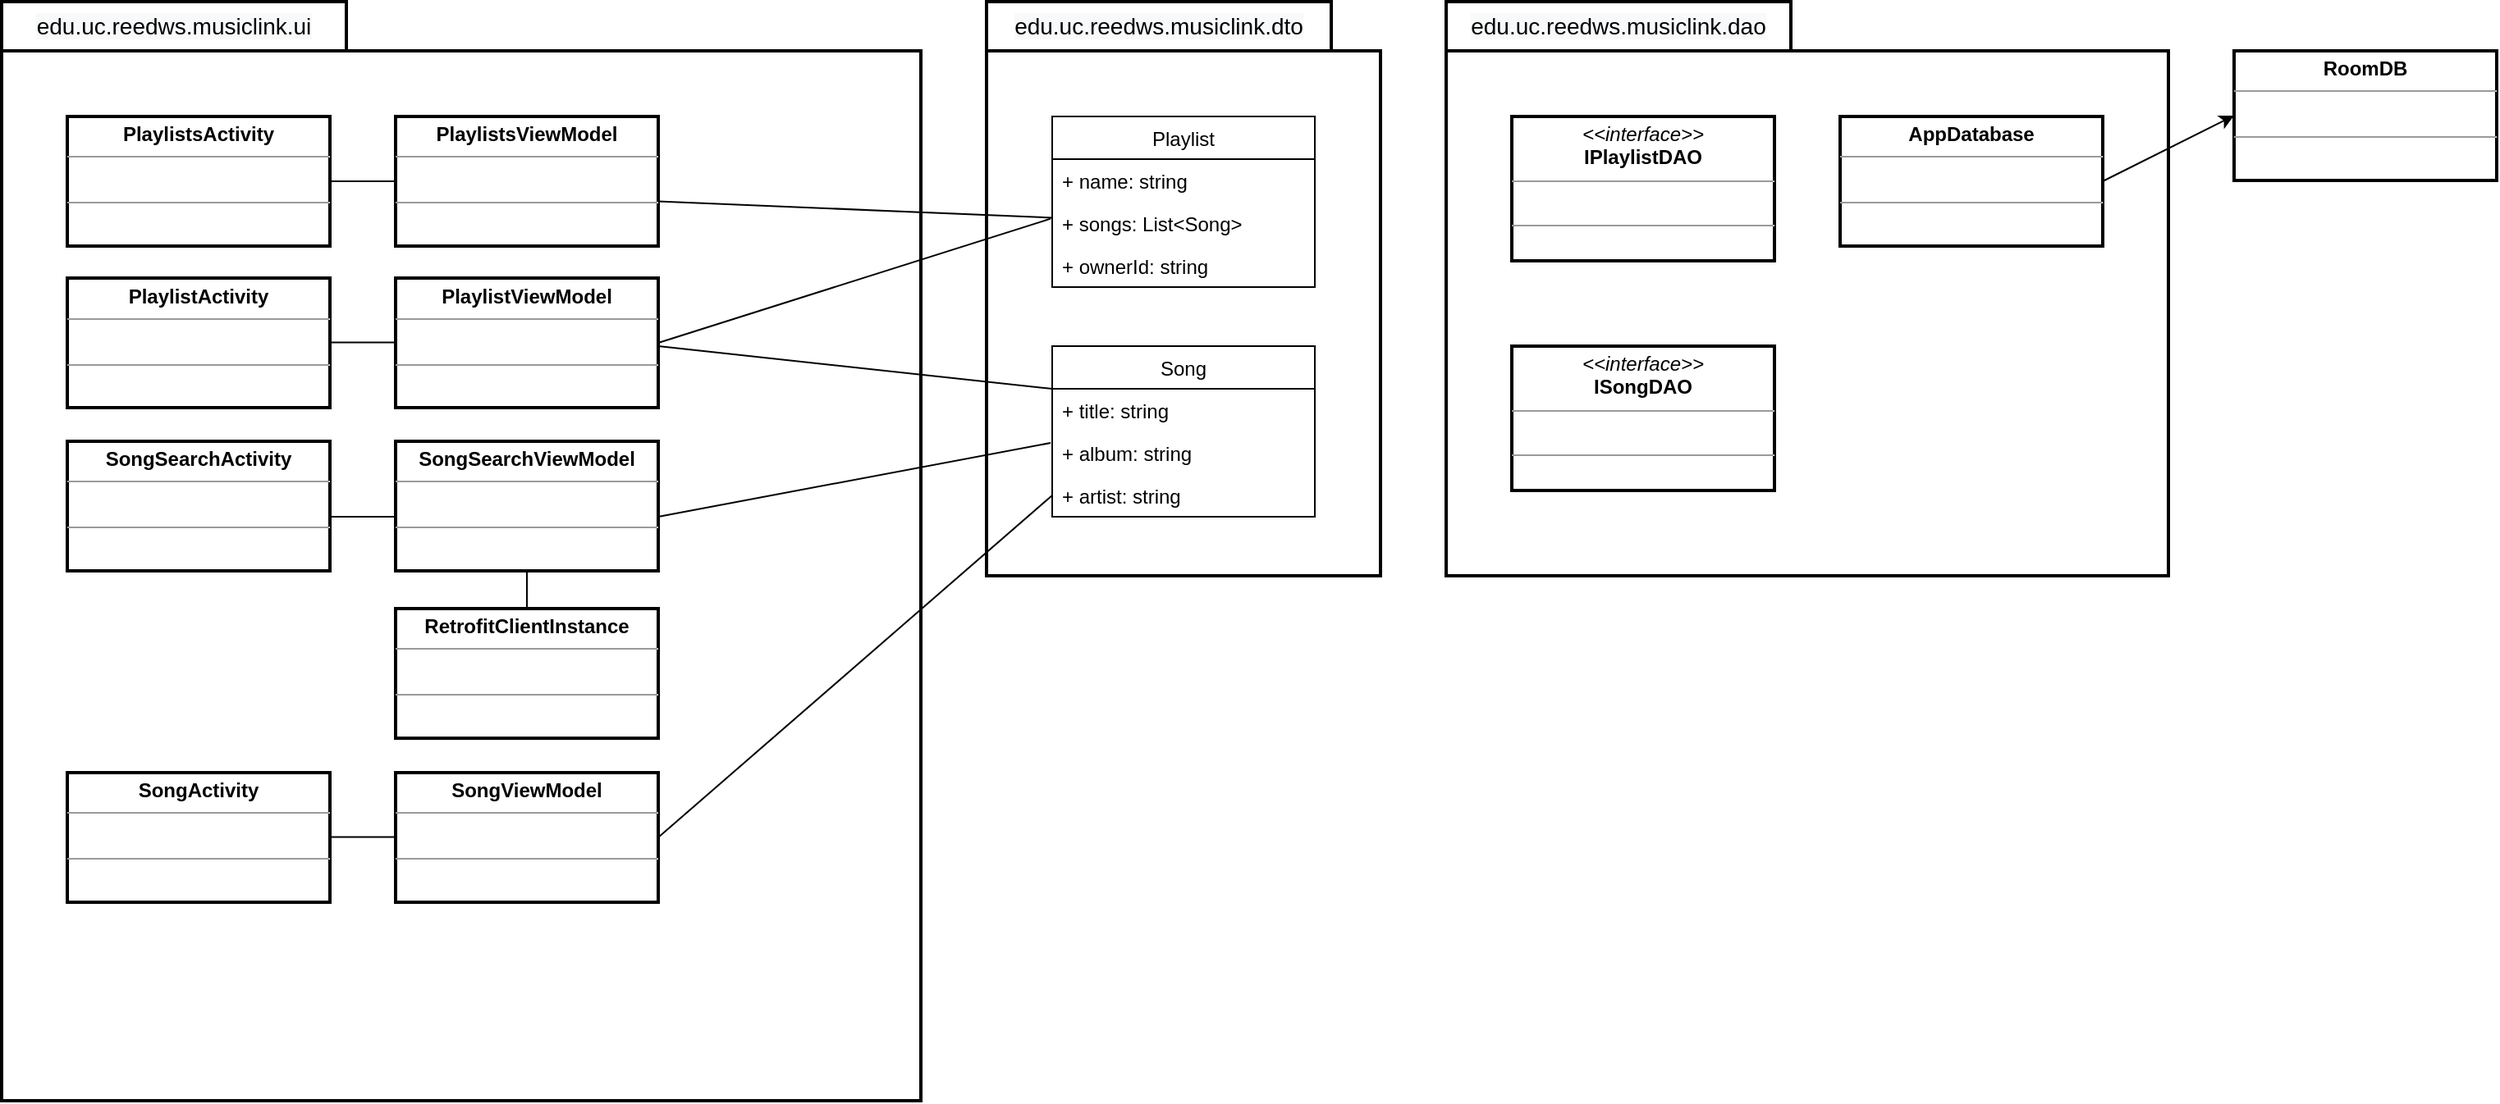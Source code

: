 <mxfile version="13.0.7" type="device"><diagram id="Kc6-xMne0WyWj5PjKilN" name="Page-1"><mxGraphModel dx="2728" dy="905" grid="1" gridSize="10" guides="1" tooltips="1" connect="1" arrows="1" fold="1" page="1" pageScale="1" pageWidth="850" pageHeight="1100" math="0" shadow="0"><root><mxCell id="0"/><mxCell id="1" parent="0"/><mxCell id="8ycSNletOnYKhlWW3-_c-14" value="" style="group" vertex="1" connectable="0" parent="1"><mxGeometry x="360" y="130" width="240" height="350" as="geometry"/></mxCell><mxCell id="8ycSNletOnYKhlWW3-_c-13" value="" style="rounded=0;whiteSpace=wrap;html=1;strokeWidth=2;fillColor=none;gradientColor=none;" vertex="1" parent="8ycSNletOnYKhlWW3-_c-14"><mxGeometry y="30" width="240" height="320" as="geometry"/></mxCell><mxCell id="8ycSNletOnYKhlWW3-_c-12" value="&lt;span style=&quot;color: rgb(0 , 0 , 0) ; font-family: &amp;#34;helvetica&amp;#34; ; font-size: 14px ; font-style: normal ; font-weight: 400 ; letter-spacing: normal ; text-align: center ; text-indent: 0px ; text-transform: none ; word-spacing: 0px ; background-color: rgb(248 , 249 , 250) ; float: none ; display: inline&quot;&gt;edu.uc.reedws.musiclink.dto&lt;br&gt;&lt;/span&gt;" style="rounded=0;whiteSpace=wrap;html=1;strokeWidth=2;fillColor=none;gradientColor=none;" vertex="1" parent="8ycSNletOnYKhlWW3-_c-14"><mxGeometry width="210" height="30" as="geometry"/></mxCell><mxCell id="8ycSNletOnYKhlWW3-_c-15" value="" style="group" vertex="1" connectable="0" parent="1"><mxGeometry x="640" y="130" width="440" height="350" as="geometry"/></mxCell><mxCell id="8ycSNletOnYKhlWW3-_c-16" value="" style="rounded=0;whiteSpace=wrap;html=1;strokeWidth=2;fillColor=none;gradientColor=none;" vertex="1" parent="8ycSNletOnYKhlWW3-_c-15"><mxGeometry y="30" width="440" height="320" as="geometry"/></mxCell><mxCell id="8ycSNletOnYKhlWW3-_c-17" value="&lt;span style=&quot;color: rgb(0 , 0 , 0) ; font-family: &amp;#34;helvetica&amp;#34; ; font-size: 14px ; font-style: normal ; font-weight: 400 ; letter-spacing: normal ; text-align: center ; text-indent: 0px ; text-transform: none ; word-spacing: 0px ; background-color: rgb(248 , 249 , 250) ; float: none ; display: inline&quot;&gt;edu.uc.reedws.musiclink.dao&lt;br&gt;&lt;/span&gt;" style="rounded=0;whiteSpace=wrap;html=1;strokeWidth=2;fillColor=none;gradientColor=none;" vertex="1" parent="8ycSNletOnYKhlWW3-_c-15"><mxGeometry width="210" height="30" as="geometry"/></mxCell><mxCell id="8ycSNletOnYKhlWW3-_c-19" value="&lt;p style=&quot;margin: 0px ; margin-top: 4px ; text-align: center&quot;&gt;&lt;i&gt;&amp;lt;&amp;lt;interface&amp;gt;&amp;gt;&lt;/i&gt;&lt;br&gt;&lt;b&gt;IPlaylistDAO&lt;/b&gt;&lt;/p&gt;&lt;hr size=&quot;1&quot;&gt;&lt;p style=&quot;margin: 0px ; margin-left: 4px&quot;&gt;&lt;br&gt;&lt;/p&gt;&lt;hr size=&quot;1&quot;&gt;&lt;p style=&quot;margin: 0px ; margin-left: 4px&quot;&gt;&lt;br&gt;&lt;/p&gt;" style="verticalAlign=top;align=left;overflow=fill;fontSize=12;fontFamily=Helvetica;html=1;strokeWidth=2;fillColor=none;gradientColor=none;" vertex="1" parent="8ycSNletOnYKhlWW3-_c-15"><mxGeometry x="40" y="70" width="160" height="88" as="geometry"/></mxCell><mxCell id="8ycSNletOnYKhlWW3-_c-21" value="&lt;p style=&quot;margin: 0px ; margin-top: 4px ; text-align: center&quot;&gt;&lt;i&gt;&amp;lt;&amp;lt;interface&amp;gt;&amp;gt;&lt;/i&gt;&lt;br&gt;&lt;b&gt;ISongDAO&lt;/b&gt;&lt;/p&gt;&lt;hr size=&quot;1&quot;&gt;&lt;p style=&quot;margin: 0px ; margin-left: 4px&quot;&gt;&lt;br&gt;&lt;/p&gt;&lt;hr size=&quot;1&quot;&gt;&lt;p style=&quot;margin: 0px ; margin-left: 4px&quot;&gt;&lt;br&gt;&lt;/p&gt;" style="verticalAlign=top;align=left;overflow=fill;fontSize=12;fontFamily=Helvetica;html=1;strokeWidth=2;fillColor=none;gradientColor=none;" vertex="1" parent="8ycSNletOnYKhlWW3-_c-15"><mxGeometry x="40" y="210" width="160" height="88" as="geometry"/></mxCell><mxCell id="8ycSNletOnYKhlWW3-_c-22" value="&lt;p style=&quot;margin: 0px ; margin-top: 4px ; text-align: center&quot;&gt;&lt;b&gt;AppDatabase&lt;/b&gt;&lt;/p&gt;&lt;hr size=&quot;1&quot;&gt;&lt;p style=&quot;margin: 0px ; margin-left: 4px&quot;&gt;&lt;br&gt;&lt;/p&gt;&lt;hr size=&quot;1&quot;&gt;&lt;p style=&quot;margin: 0px ; margin-left: 4px&quot;&gt;&lt;br&gt;&lt;/p&gt;" style="verticalAlign=top;align=left;overflow=fill;fontSize=12;fontFamily=Helvetica;html=1;strokeWidth=2;fillColor=none;gradientColor=none;" vertex="1" parent="8ycSNletOnYKhlWW3-_c-15"><mxGeometry x="240" y="70" width="160" height="79" as="geometry"/></mxCell><mxCell id="8ycSNletOnYKhlWW3-_c-23" value="&lt;p style=&quot;margin: 0px ; margin-top: 4px ; text-align: center&quot;&gt;&lt;b&gt;RoomDB&lt;/b&gt;&lt;/p&gt;&lt;hr size=&quot;1&quot;&gt;&lt;p style=&quot;margin: 0px ; margin-left: 4px&quot;&gt;&lt;br&gt;&lt;/p&gt;&lt;hr size=&quot;1&quot;&gt;&lt;p style=&quot;margin: 0px ; margin-left: 4px&quot;&gt;&lt;br&gt;&lt;/p&gt;" style="verticalAlign=top;align=left;overflow=fill;fontSize=12;fontFamily=Helvetica;html=1;strokeWidth=2;fillColor=none;gradientColor=none;" vertex="1" parent="1"><mxGeometry x="1120" y="160" width="160" height="79" as="geometry"/></mxCell><mxCell id="8ycSNletOnYKhlWW3-_c-5" value="Playlist" style="swimlane;fontStyle=0;childLayout=stackLayout;horizontal=1;startSize=26;fillColor=none;horizontalStack=0;resizeParent=1;resizeParentMax=0;resizeLast=0;collapsible=1;marginBottom=0;" vertex="1" parent="1"><mxGeometry x="400" y="200" width="160" height="104" as="geometry"/></mxCell><mxCell id="8ycSNletOnYKhlWW3-_c-7" value="+ name: string" style="text;strokeColor=none;fillColor=none;align=left;verticalAlign=top;spacingLeft=4;spacingRight=4;overflow=hidden;rotatable=0;points=[[0,0.5],[1,0.5]];portConstraint=eastwest;" vertex="1" parent="8ycSNletOnYKhlWW3-_c-5"><mxGeometry y="26" width="160" height="26" as="geometry"/></mxCell><mxCell id="8ycSNletOnYKhlWW3-_c-6" value="+ songs: List&lt;Song&gt;" style="text;strokeColor=none;fillColor=none;align=left;verticalAlign=top;spacingLeft=4;spacingRight=4;overflow=hidden;rotatable=0;points=[[0,0.5],[1,0.5]];portConstraint=eastwest;" vertex="1" parent="8ycSNletOnYKhlWW3-_c-5"><mxGeometry y="52" width="160" height="26" as="geometry"/></mxCell><mxCell id="8ycSNletOnYKhlWW3-_c-8" value="+ ownerId: string" style="text;strokeColor=none;fillColor=none;align=left;verticalAlign=top;spacingLeft=4;spacingRight=4;overflow=hidden;rotatable=0;points=[[0,0.5],[1,0.5]];portConstraint=eastwest;" vertex="1" parent="8ycSNletOnYKhlWW3-_c-5"><mxGeometry y="78" width="160" height="26" as="geometry"/></mxCell><mxCell id="8ycSNletOnYKhlWW3-_c-1" value="Song" style="swimlane;fontStyle=0;childLayout=stackLayout;horizontal=1;startSize=26;fillColor=none;horizontalStack=0;resizeParent=1;resizeParentMax=0;resizeLast=0;collapsible=1;marginBottom=0;" vertex="1" parent="1"><mxGeometry x="400" y="340" width="160" height="104" as="geometry"><mxRectangle x="260" y="270" width="90" height="26" as="alternateBounds"/></mxGeometry></mxCell><mxCell id="8ycSNletOnYKhlWW3-_c-2" value="+ title: string" style="text;strokeColor=none;fillColor=none;align=left;verticalAlign=top;spacingLeft=4;spacingRight=4;overflow=hidden;rotatable=0;points=[[0,0.5],[1,0.5]];portConstraint=eastwest;" vertex="1" parent="8ycSNletOnYKhlWW3-_c-1"><mxGeometry y="26" width="160" height="26" as="geometry"/></mxCell><mxCell id="8ycSNletOnYKhlWW3-_c-3" value="+ album: string" style="text;strokeColor=none;fillColor=none;align=left;verticalAlign=top;spacingLeft=4;spacingRight=4;overflow=hidden;rotatable=0;points=[[0,0.5],[1,0.5]];portConstraint=eastwest;" vertex="1" parent="8ycSNletOnYKhlWW3-_c-1"><mxGeometry y="52" width="160" height="26" as="geometry"/></mxCell><mxCell id="8ycSNletOnYKhlWW3-_c-4" value="+ artist: string" style="text;strokeColor=none;fillColor=none;align=left;verticalAlign=top;spacingLeft=4;spacingRight=4;overflow=hidden;rotatable=0;points=[[0,0.5],[1,0.5]];portConstraint=eastwest;" vertex="1" parent="8ycSNletOnYKhlWW3-_c-1"><mxGeometry y="78" width="160" height="26" as="geometry"/></mxCell><mxCell id="8ycSNletOnYKhlWW3-_c-33" value="" style="rounded=0;whiteSpace=wrap;html=1;strokeWidth=2;fillColor=none;gradientColor=none;" vertex="1" parent="1"><mxGeometry x="-240" y="160" width="560" height="640" as="geometry"/></mxCell><mxCell id="8ycSNletOnYKhlWW3-_c-34" value="&lt;span style=&quot;color: rgb(0 , 0 , 0) ; font-family: &amp;#34;helvetica&amp;#34; ; font-size: 14px ; font-style: normal ; font-weight: 400 ; letter-spacing: normal ; text-align: center ; text-indent: 0px ; text-transform: none ; word-spacing: 0px ; background-color: rgb(248 , 249 , 250) ; float: none ; display: inline&quot;&gt;edu.uc.reedws.musiclink.ui&lt;br&gt;&lt;/span&gt;" style="rounded=0;whiteSpace=wrap;html=1;strokeWidth=2;fillColor=none;gradientColor=none;" vertex="1" parent="1"><mxGeometry x="-240" y="130" width="210" height="30" as="geometry"/></mxCell><mxCell id="8ycSNletOnYKhlWW3-_c-41" value="&lt;p style=&quot;margin: 0px ; margin-top: 4px ; text-align: center&quot;&gt;&lt;b&gt;Playlists&lt;/b&gt;&lt;b&gt;ViewModel&lt;/b&gt;&lt;/p&gt;&lt;hr size=&quot;1&quot;&gt;&lt;p style=&quot;margin: 0px ; margin-left: 4px&quot;&gt;&lt;br&gt;&lt;/p&gt;&lt;hr size=&quot;1&quot;&gt;&lt;p style=&quot;margin: 0px ; margin-left: 4px&quot;&gt;&lt;br&gt;&lt;/p&gt;" style="verticalAlign=top;align=left;overflow=fill;fontSize=12;fontFamily=Helvetica;html=1;strokeWidth=2;fillColor=none;gradientColor=none;" vertex="1" parent="1"><mxGeometry y="200" width="160" height="79" as="geometry"/></mxCell><mxCell id="8ycSNletOnYKhlWW3-_c-42" value="&lt;p style=&quot;margin: 0px ; margin-top: 4px ; text-align: center&quot;&gt;&lt;b&gt;PlaylistsActivity&lt;/b&gt;&lt;/p&gt;&lt;hr size=&quot;1&quot;&gt;&lt;p style=&quot;margin: 0px ; margin-left: 4px&quot;&gt;&lt;br&gt;&lt;/p&gt;&lt;hr size=&quot;1&quot;&gt;&lt;p style=&quot;margin: 0px ; margin-left: 4px&quot;&gt;&lt;br&gt;&lt;/p&gt;" style="verticalAlign=top;align=left;overflow=fill;fontSize=12;fontFamily=Helvetica;html=1;strokeWidth=2;fillColor=none;gradientColor=none;" vertex="1" parent="1"><mxGeometry x="-200" y="200" width="160" height="79" as="geometry"/></mxCell><mxCell id="8ycSNletOnYKhlWW3-_c-45" value="&lt;p style=&quot;margin: 0px ; margin-top: 4px ; text-align: center&quot;&gt;&lt;b&gt;RetrofitClientInstance&lt;/b&gt;&lt;/p&gt;&lt;hr size=&quot;1&quot;&gt;&lt;p style=&quot;margin: 0px ; margin-left: 4px&quot;&gt;&lt;br&gt;&lt;/p&gt;&lt;hr size=&quot;1&quot;&gt;&lt;p style=&quot;margin: 0px ; margin-left: 4px&quot;&gt;&lt;br&gt;&lt;/p&gt;" style="verticalAlign=top;align=left;overflow=fill;fontSize=12;fontFamily=Helvetica;html=1;strokeWidth=2;fillColor=none;gradientColor=none;" vertex="1" parent="1"><mxGeometry y="500" width="160" height="79" as="geometry"/></mxCell><mxCell id="8ycSNletOnYKhlWW3-_c-46" value="&lt;p style=&quot;margin: 0px ; margin-top: 4px ; text-align: center&quot;&gt;&lt;b&gt;PlaylistActivity&lt;/b&gt;&lt;/p&gt;&lt;hr size=&quot;1&quot;&gt;&lt;p style=&quot;margin: 0px ; margin-left: 4px&quot;&gt;&lt;br&gt;&lt;/p&gt;&lt;hr size=&quot;1&quot;&gt;&lt;p style=&quot;margin: 0px ; margin-left: 4px&quot;&gt;&lt;br&gt;&lt;/p&gt;" style="verticalAlign=top;align=left;overflow=fill;fontSize=12;fontFamily=Helvetica;html=1;strokeWidth=2;fillColor=none;gradientColor=none;" vertex="1" parent="1"><mxGeometry x="-200" y="298.5" width="160" height="79" as="geometry"/></mxCell><mxCell id="8ycSNletOnYKhlWW3-_c-47" value="&lt;p style=&quot;margin: 0px ; margin-top: 4px ; text-align: center&quot;&gt;&lt;b&gt;Playlist&lt;/b&gt;&lt;b&gt;ViewModel&lt;/b&gt;&lt;/p&gt;&lt;hr size=&quot;1&quot;&gt;&lt;p style=&quot;margin: 0px ; margin-left: 4px&quot;&gt;&lt;br&gt;&lt;/p&gt;&lt;hr size=&quot;1&quot;&gt;&lt;p style=&quot;margin: 0px ; margin-left: 4px&quot;&gt;&lt;br&gt;&lt;/p&gt;" style="verticalAlign=top;align=left;overflow=fill;fontSize=12;fontFamily=Helvetica;html=1;strokeWidth=2;fillColor=none;gradientColor=none;" vertex="1" parent="1"><mxGeometry y="298.5" width="160" height="79" as="geometry"/></mxCell><mxCell id="8ycSNletOnYKhlWW3-_c-48" value="&lt;p style=&quot;margin: 0px ; margin-top: 4px ; text-align: center&quot;&gt;&lt;b&gt;SongSearchActivity&lt;/b&gt;&lt;/p&gt;&lt;hr size=&quot;1&quot;&gt;&lt;p style=&quot;margin: 0px ; margin-left: 4px&quot;&gt;&lt;br&gt;&lt;/p&gt;&lt;hr size=&quot;1&quot;&gt;&lt;p style=&quot;margin: 0px ; margin-left: 4px&quot;&gt;&lt;br&gt;&lt;/p&gt;" style="verticalAlign=top;align=left;overflow=fill;fontSize=12;fontFamily=Helvetica;html=1;strokeWidth=2;fillColor=none;gradientColor=none;" vertex="1" parent="1"><mxGeometry x="-200" y="398" width="160" height="79" as="geometry"/></mxCell><mxCell id="8ycSNletOnYKhlWW3-_c-49" value="&lt;p style=&quot;margin: 0px ; margin-top: 4px ; text-align: center&quot;&gt;&lt;b&gt;SongSearch&lt;/b&gt;&lt;b&gt;ViewModel&lt;/b&gt;&lt;/p&gt;&lt;hr size=&quot;1&quot;&gt;&lt;p style=&quot;margin: 0px ; margin-left: 4px&quot;&gt;&lt;br&gt;&lt;/p&gt;&lt;hr size=&quot;1&quot;&gt;&lt;p style=&quot;margin: 0px ; margin-left: 4px&quot;&gt;&lt;br&gt;&lt;/p&gt;" style="verticalAlign=top;align=left;overflow=fill;fontSize=12;fontFamily=Helvetica;html=1;strokeWidth=2;fillColor=none;gradientColor=none;" vertex="1" parent="1"><mxGeometry y="398" width="160" height="79" as="geometry"/></mxCell><mxCell id="8ycSNletOnYKhlWW3-_c-50" value="&lt;p style=&quot;margin: 0px ; margin-top: 4px ; text-align: center&quot;&gt;&lt;b&gt;SongActivity&lt;/b&gt;&lt;/p&gt;&lt;hr size=&quot;1&quot;&gt;&lt;p style=&quot;margin: 0px ; margin-left: 4px&quot;&gt;&lt;br&gt;&lt;/p&gt;&lt;hr size=&quot;1&quot;&gt;&lt;p style=&quot;margin: 0px ; margin-left: 4px&quot;&gt;&lt;br&gt;&lt;/p&gt;" style="verticalAlign=top;align=left;overflow=fill;fontSize=12;fontFamily=Helvetica;html=1;strokeWidth=2;fillColor=none;gradientColor=none;" vertex="1" parent="1"><mxGeometry x="-200" y="600" width="160" height="79" as="geometry"/></mxCell><mxCell id="8ycSNletOnYKhlWW3-_c-51" value="&lt;p style=&quot;margin: 0px ; margin-top: 4px ; text-align: center&quot;&gt;&lt;b&gt;Song&lt;/b&gt;&lt;b&gt;ViewModel&lt;/b&gt;&lt;/p&gt;&lt;hr size=&quot;1&quot;&gt;&lt;p style=&quot;margin: 0px ; margin-left: 4px&quot;&gt;&lt;br&gt;&lt;/p&gt;&lt;hr size=&quot;1&quot;&gt;&lt;p style=&quot;margin: 0px ; margin-left: 4px&quot;&gt;&lt;br&gt;&lt;/p&gt;" style="verticalAlign=top;align=left;overflow=fill;fontSize=12;fontFamily=Helvetica;html=1;strokeWidth=2;fillColor=none;gradientColor=none;" vertex="1" parent="1"><mxGeometry y="600" width="160" height="79" as="geometry"/></mxCell><mxCell id="8ycSNletOnYKhlWW3-_c-56" value="" style="endArrow=none;html=1;entryX=1;entryY=0.5;entryDx=0;entryDy=0;exitX=0;exitY=0.5;exitDx=0;exitDy=0;" edge="1" parent="1" source="8ycSNletOnYKhlWW3-_c-41" target="8ycSNletOnYKhlWW3-_c-42"><mxGeometry width="50" height="50" relative="1" as="geometry"><mxPoint x="150" y="400" as="sourcePoint"/><mxPoint x="200" y="350" as="targetPoint"/></mxGeometry></mxCell><mxCell id="8ycSNletOnYKhlWW3-_c-57" value="" style="endArrow=none;html=1;entryX=1;entryY=0.5;entryDx=0;entryDy=0;exitX=0;exitY=0.5;exitDx=0;exitDy=0;" edge="1" parent="1"><mxGeometry width="50" height="50" relative="1" as="geometry"><mxPoint y="337.76" as="sourcePoint"/><mxPoint x="-40" y="337.76" as="targetPoint"/></mxGeometry></mxCell><mxCell id="8ycSNletOnYKhlWW3-_c-58" value="" style="endArrow=none;html=1;entryX=1;entryY=0.5;entryDx=0;entryDy=0;exitX=0;exitY=0.5;exitDx=0;exitDy=0;" edge="1" parent="1"><mxGeometry width="50" height="50" relative="1" as="geometry"><mxPoint y="444.0" as="sourcePoint"/><mxPoint x="-40" y="444.0" as="targetPoint"/></mxGeometry></mxCell><mxCell id="8ycSNletOnYKhlWW3-_c-59" value="" style="endArrow=none;html=1;entryX=1;entryY=0.5;entryDx=0;entryDy=0;exitX=0;exitY=0.5;exitDx=0;exitDy=0;" edge="1" parent="1"><mxGeometry width="50" height="50" relative="1" as="geometry"><mxPoint y="639.26" as="sourcePoint"/><mxPoint x="-40" y="639.26" as="targetPoint"/></mxGeometry></mxCell><mxCell id="8ycSNletOnYKhlWW3-_c-60" value="" style="endArrow=none;html=1;entryX=0.5;entryY=1;entryDx=0;entryDy=0;exitX=0.5;exitY=0;exitDx=0;exitDy=0;" edge="1" parent="1" source="8ycSNletOnYKhlWW3-_c-45" target="8ycSNletOnYKhlWW3-_c-49"><mxGeometry width="50" height="50" relative="1" as="geometry"><mxPoint x="10" y="649.26" as="sourcePoint"/><mxPoint x="-30" y="649.26" as="targetPoint"/></mxGeometry></mxCell><mxCell id="8ycSNletOnYKhlWW3-_c-61" value="" style="endArrow=none;html=1;entryX=1;entryY=0.5;entryDx=0;entryDy=0;" edge="1" parent="1" source="8ycSNletOnYKhlWW3-_c-6"><mxGeometry width="50" height="50" relative="1" as="geometry"><mxPoint x="200" y="251.76" as="sourcePoint"/><mxPoint x="160" y="251.76" as="targetPoint"/></mxGeometry></mxCell><mxCell id="8ycSNletOnYKhlWW3-_c-62" value="" style="endArrow=none;html=1;entryX=1;entryY=0.5;entryDx=0;entryDy=0;exitX=-0.006;exitY=0.397;exitDx=0;exitDy=0;exitPerimeter=0;" edge="1" parent="1" source="8ycSNletOnYKhlWW3-_c-6" target="8ycSNletOnYKhlWW3-_c-47"><mxGeometry width="50" height="50" relative="1" as="geometry"><mxPoint x="410" y="271.69" as="sourcePoint"/><mxPoint x="170" y="261.76" as="targetPoint"/></mxGeometry></mxCell><mxCell id="8ycSNletOnYKhlWW3-_c-63" value="" style="endArrow=none;html=1;entryX=1;entryY=0.5;entryDx=0;entryDy=0;exitX=-0.006;exitY=0.269;exitDx=0;exitDy=0;exitPerimeter=0;" edge="1" parent="1" source="8ycSNletOnYKhlWW3-_c-3"><mxGeometry width="50" height="50" relative="1" as="geometry"><mxPoint x="399.04" y="368.322" as="sourcePoint"/><mxPoint x="160" y="444" as="targetPoint"/></mxGeometry></mxCell><mxCell id="8ycSNletOnYKhlWW3-_c-64" value="" style="endArrow=none;html=1;exitX=0;exitY=0.5;exitDx=0;exitDy=0;entryX=1;entryY=0.5;entryDx=0;entryDy=0;" edge="1" parent="1" source="8ycSNletOnYKhlWW3-_c-4" target="8ycSNletOnYKhlWW3-_c-51"><mxGeometry width="50" height="50" relative="1" as="geometry"><mxPoint x="399.04" y="399.662" as="sourcePoint"/><mxPoint x="160" y="475.34" as="targetPoint"/></mxGeometry></mxCell><mxCell id="8ycSNletOnYKhlWW3-_c-66" value="" style="endArrow=classic;html=1;exitX=1;exitY=0.5;exitDx=0;exitDy=0;entryX=0;entryY=0.5;entryDx=0;entryDy=0;" edge="1" parent="1" source="8ycSNletOnYKhlWW3-_c-22" target="8ycSNletOnYKhlWW3-_c-23"><mxGeometry width="50" height="50" relative="1" as="geometry"><mxPoint x="1140" y="340" as="sourcePoint"/><mxPoint x="1190" y="290" as="targetPoint"/></mxGeometry></mxCell><mxCell id="8ycSNletOnYKhlWW3-_c-67" value="" style="endArrow=none;html=1;exitX=0;exitY=0.25;exitDx=0;exitDy=0;" edge="1" parent="1" source="8ycSNletOnYKhlWW3-_c-1"><mxGeometry width="50" height="50" relative="1" as="geometry"><mxPoint x="409.04" y="272.322" as="sourcePoint"/><mxPoint x="160" y="340" as="targetPoint"/></mxGeometry></mxCell></root></mxGraphModel></diagram></mxfile>